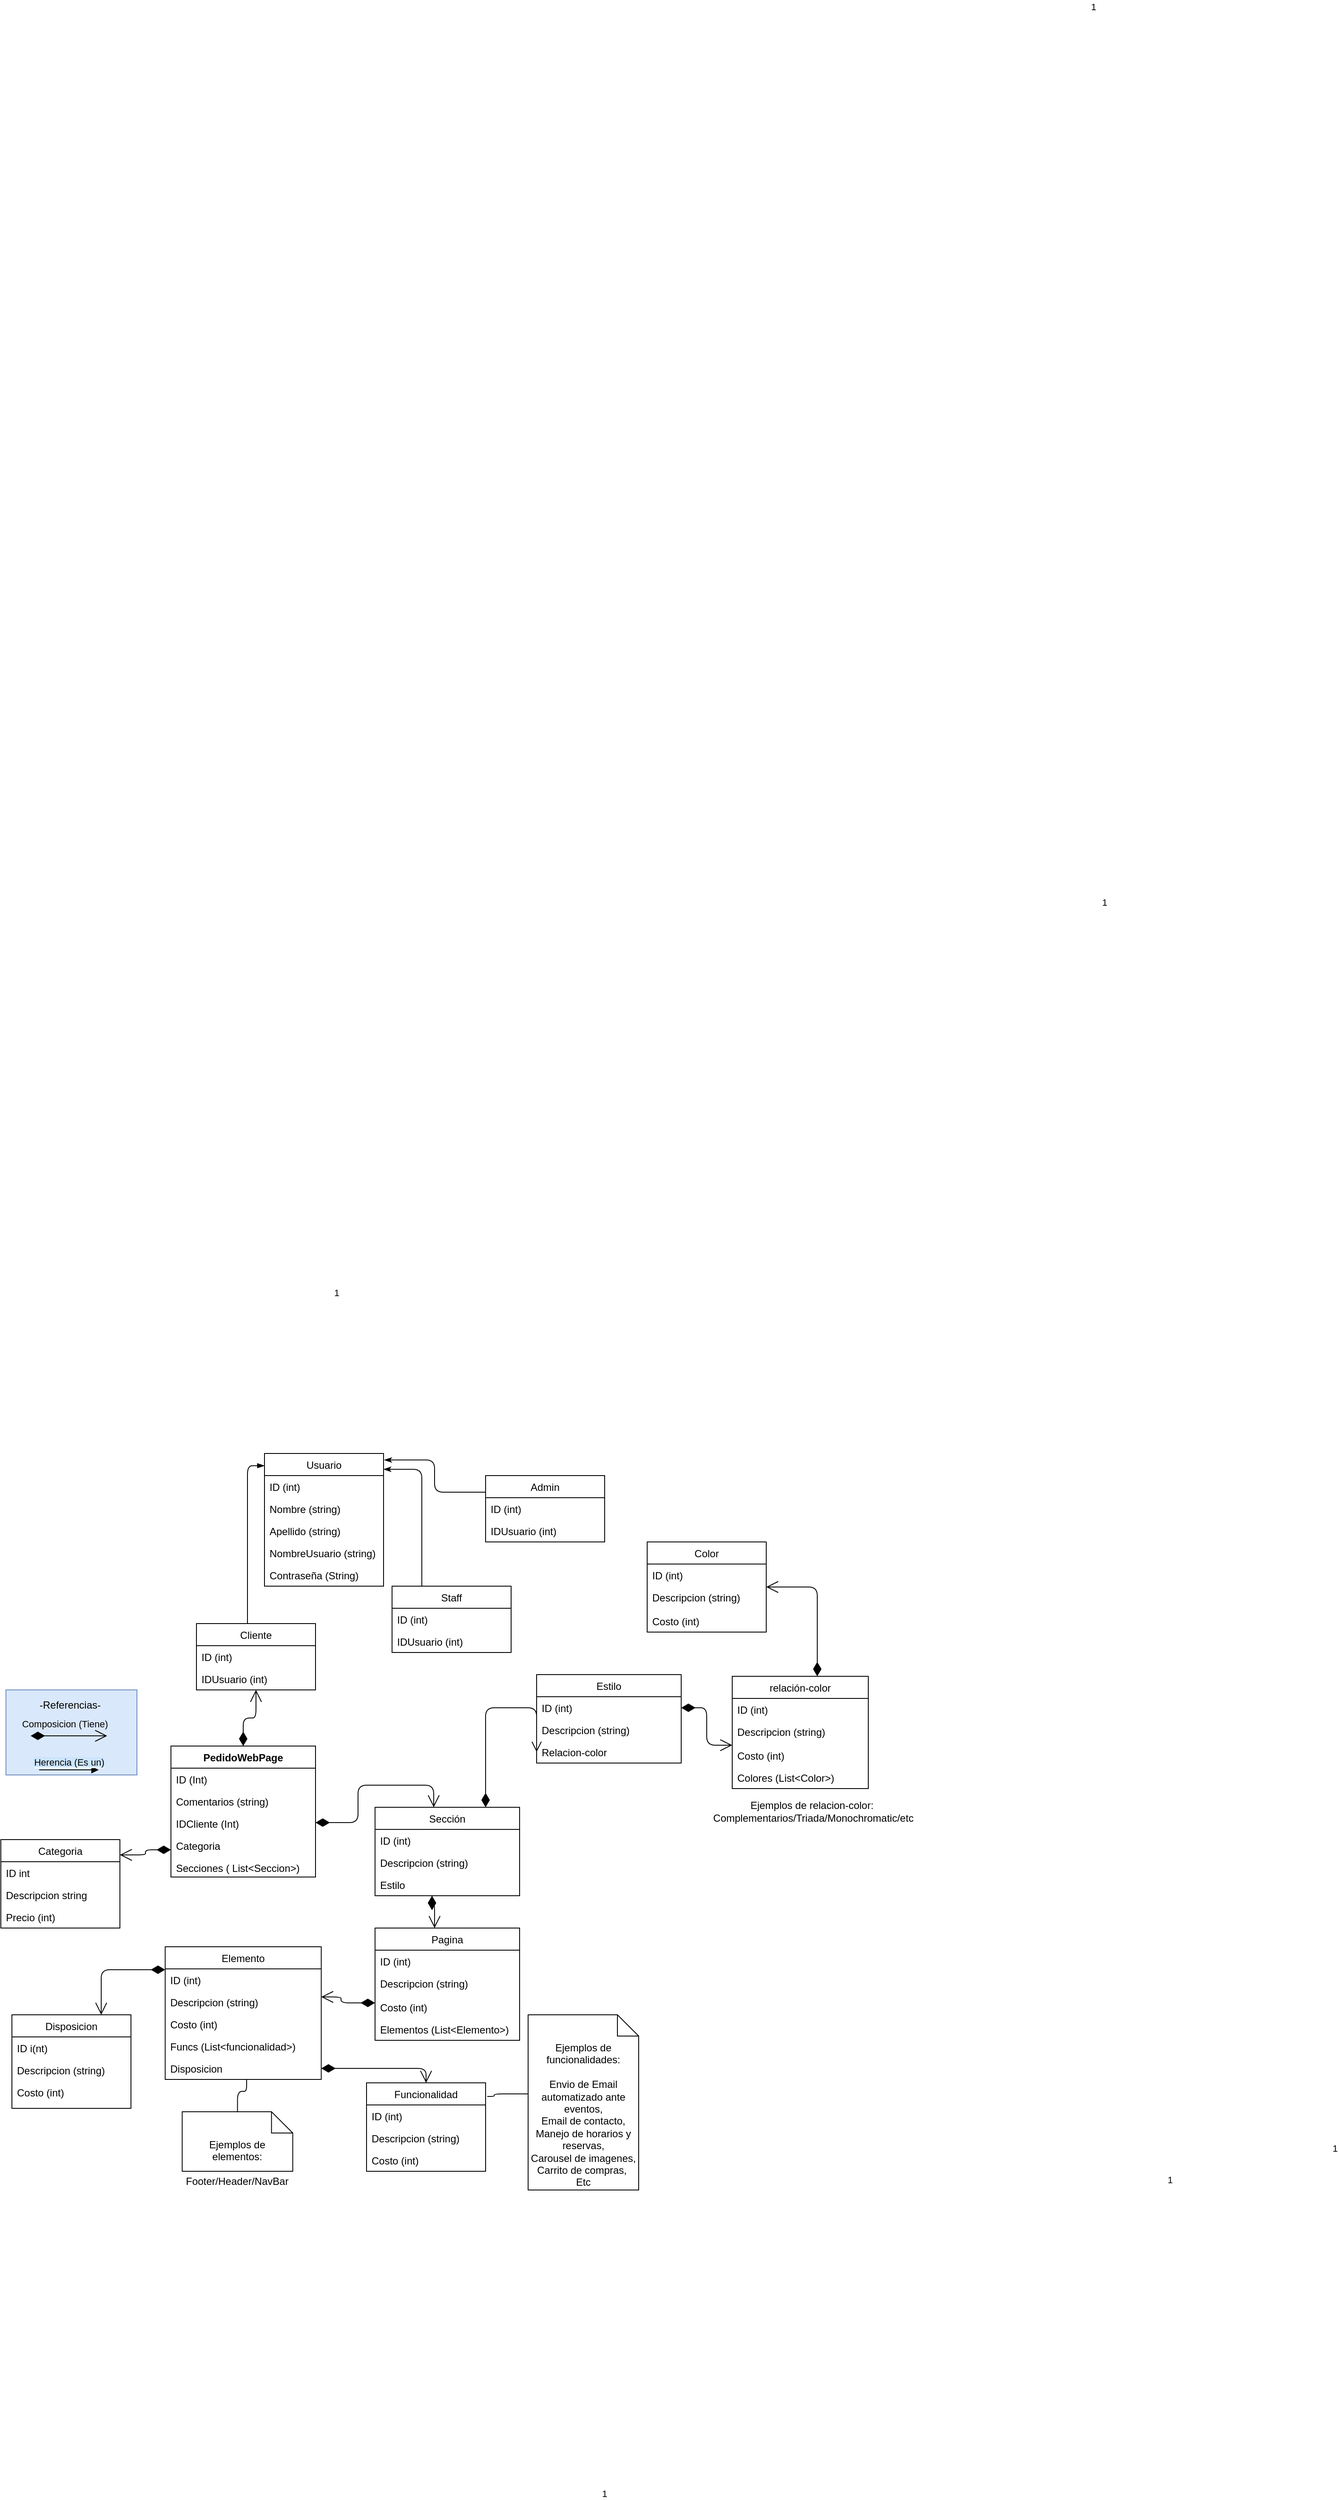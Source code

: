 <mxfile version="13.8.8" type="device" pages="2"><diagram id="vIYG2Fxx6F3eqHMiuBkE" name="Page-1"><mxGraphModel dx="2123" dy="3023" grid="1" gridSize="10" guides="1" tooltips="1" connect="1" arrows="1" fold="1" page="1" pageScale="1" pageWidth="827" pageHeight="1169" math="0" shadow="0"><root><mxCell id="0"/><mxCell id="1" parent="0"/><mxCell id="iHkyKrRg-yP8Q8fLfpzA-32" value="" style="html=1;fillColor=#dae8fc;strokeColor=#6c8ebf;" parent="1" vertex="1"><mxGeometry x="-224" y="28" width="154" height="100" as="geometry"/></mxCell><mxCell id="NEYaBUUp0sFS0tUPpVRK-43" value="Ejemplos de relacion-color:&amp;nbsp;&lt;br&gt;Complementarios/Triada/Monochromatic/etc" style="text;html=1;resizable=0;autosize=1;align=center;verticalAlign=middle;points=[];fillColor=none;strokeColor=none;rounded=0;" parent="1" vertex="1"><mxGeometry x="600" y="156" width="250" height="30" as="geometry"/></mxCell><mxCell id="NEYaBUUp0sFS0tUPpVRK-44" value="1" style="endArrow=open;html=1;endSize=12;startArrow=diamondThin;startSize=14;startFill=1;edgeStyle=orthogonalEdgeStyle;align=left;verticalAlign=bottom;" parent="1" source="NEYaBUUp0sFS0tUPpVRK-2" target="uo4EFMvPSz_pwG-1uHCR-4" edge="1"><mxGeometry x="-0.101" y="571" relative="1" as="geometry"><mxPoint x="210" y="60" as="sourcePoint"/><mxPoint x="370" y="60" as="targetPoint"/><Array as="points"><mxPoint x="190" y="184"/><mxPoint x="190" y="140"/><mxPoint x="279" y="140"/></Array><mxPoint x="-30" y="1" as="offset"/></mxGeometry></mxCell><mxCell id="NEYaBUUp0sFS0tUPpVRK-45" value="1" style="endArrow=open;html=1;endSize=12;startArrow=diamondThin;startSize=14;startFill=1;edgeStyle=orthogonalEdgeStyle;align=left;verticalAlign=bottom;" parent="1" source="NEYaBUUp0sFS0tUPpVRK-22" target="NEYaBUUp0sFS0tUPpVRK-46" edge="1"><mxGeometry x="1" y="-728" relative="1" as="geometry"><mxPoint x="540" y="50" as="sourcePoint"/><mxPoint x="660" y="50" as="targetPoint"/><Array as="points"><mxPoint x="600" y="49"/><mxPoint x="600" y="93"/></Array><mxPoint x="510" y="-208" as="offset"/></mxGeometry></mxCell><mxCell id="NEYaBUUp0sFS0tUPpVRK-46" value="relación-color" style="swimlane;fontStyle=0;childLayout=stackLayout;horizontal=1;startSize=26;fillColor=none;horizontalStack=0;resizeParent=1;resizeParentMax=0;resizeLast=0;collapsible=1;marginBottom=0;" parent="1" vertex="1"><mxGeometry x="630" y="12" width="160" height="132" as="geometry"/></mxCell><mxCell id="NEYaBUUp0sFS0tUPpVRK-47" value="ID (int)" style="text;strokeColor=none;fillColor=none;align=left;verticalAlign=top;spacingLeft=4;spacingRight=4;overflow=hidden;rotatable=0;points=[[0,0.5],[1,0.5]];portConstraint=eastwest;" parent="NEYaBUUp0sFS0tUPpVRK-46" vertex="1"><mxGeometry y="26" width="160" height="26" as="geometry"/></mxCell><mxCell id="NEYaBUUp0sFS0tUPpVRK-48" value="Descripcion (string)" style="text;strokeColor=none;fillColor=none;align=left;verticalAlign=top;spacingLeft=4;spacingRight=4;overflow=hidden;rotatable=0;points=[[0,0.5],[1,0.5]];portConstraint=eastwest;" parent="NEYaBUUp0sFS0tUPpVRK-46" vertex="1"><mxGeometry y="52" width="160" height="28" as="geometry"/></mxCell><mxCell id="NEYaBUUp0sFS0tUPpVRK-49" value="Costo (int)" style="text;strokeColor=none;fillColor=none;align=left;verticalAlign=top;spacingLeft=4;spacingRight=4;overflow=hidden;rotatable=0;points=[[0,0.5],[1,0.5]];portConstraint=eastwest;" parent="NEYaBUUp0sFS0tUPpVRK-46" vertex="1"><mxGeometry y="80" width="160" height="26" as="geometry"/></mxCell><mxCell id="NEYaBUUp0sFS0tUPpVRK-23" value="Colores (List&lt;Color&gt;)" style="text;strokeColor=none;fillColor=none;align=left;verticalAlign=top;spacingLeft=4;spacingRight=4;overflow=hidden;rotatable=0;points=[[0,0.5],[1,0.5]];portConstraint=eastwest;" parent="NEYaBUUp0sFS0tUPpVRK-46" vertex="1"><mxGeometry y="106" width="160" height="26" as="geometry"/></mxCell><mxCell id="NEYaBUUp0sFS0tUPpVRK-50" value="1" style="endArrow=open;html=1;endSize=12;startArrow=diamondThin;startSize=14;startFill=1;edgeStyle=orthogonalEdgeStyle;align=left;verticalAlign=bottom;entryX=0.75;entryY=0;entryDx=0;entryDy=0;" parent="1" source="iHkyKrRg-yP8Q8fLfpzA-3" target="NEYaBUUp0sFS0tUPpVRK-26" edge="1"><mxGeometry x="0.173" y="862" relative="1" as="geometry"><mxPoint x="-390" y="330" as="sourcePoint"/><mxPoint x="-110" y="390" as="targetPoint"/><Array as="points"><mxPoint x="-112" y="357"/></Array><mxPoint x="-560" y="-807" as="offset"/></mxGeometry></mxCell><mxCell id="NEYaBUUp0sFS0tUPpVRK-55" value="1" style="endArrow=open;html=1;endSize=12;startArrow=diamondThin;startSize=14;startFill=1;edgeStyle=orthogonalEdgeStyle;align=left;verticalAlign=bottom;" parent="1" source="NEYaBUUp0sFS0tUPpVRK-46" target="NEYaBUUp0sFS0tUPpVRK-51" edge="1"><mxGeometry x="1" y="-668" relative="1" as="geometry"><mxPoint x="530" y="20" as="sourcePoint"/><mxPoint x="660" y="20" as="targetPoint"/><Array as="points"><mxPoint x="730" y="-93"/></Array><mxPoint x="393" y="-128" as="offset"/></mxGeometry></mxCell><mxCell id="NEYaBUUp0sFS0tUPpVRK-62" value="1" style="endArrow=open;html=1;endSize=12;startArrow=diamondThin;startSize=14;startFill=1;edgeStyle=orthogonalEdgeStyle;align=left;verticalAlign=bottom;" parent="1" source="uo4EFMvPSz_pwG-1uHCR-4" target="NEYaBUUp0sFS0tUPpVRK-57" edge="1"><mxGeometry x="1" y="1088" relative="1" as="geometry"><mxPoint x="136" y="280" as="sourcePoint"/><mxPoint x="360" y="250" as="targetPoint"/><Array as="points"><mxPoint x="277" y="280"/><mxPoint x="280" y="280"/></Array><mxPoint x="-34" y="268" as="offset"/></mxGeometry></mxCell><mxCell id="NEYaBUUp0sFS0tUPpVRK-64" value="1" style="endArrow=open;html=1;endSize=12;startArrow=diamondThin;startSize=14;startFill=1;edgeStyle=orthogonalEdgeStyle;align=left;verticalAlign=bottom;entryX=1;entryY=0.173;entryDx=0;entryDy=0;entryPerimeter=0;" parent="1" source="NEYaBUUp0sFS0tUPpVRK-2" target="NEYaBUUp0sFS0tUPpVRK-7" edge="1"><mxGeometry x="1" y="-1147" relative="1" as="geometry"><mxPoint x="50" y="220" as="sourcePoint"/><mxPoint x="60" y="410" as="targetPoint"/><Array as="points"><mxPoint x="-60" y="216"/><mxPoint x="-60" y="222"/></Array><mxPoint x="1140" y="-1017" as="offset"/></mxGeometry></mxCell><mxCell id="iHkyKrRg-yP8Q8fLfpzA-25" style="edgeStyle=orthogonalEdgeStyle;rounded=1;orthogonalLoop=1;jettySize=auto;html=1;entryX=1.014;entryY=0.154;entryDx=0;entryDy=0;entryPerimeter=0;startArrow=none;startFill=0;startSize=14;endArrow=none;endFill=0;endSize=6;" parent="1" source="NEYaBUUp0sFS0tUPpVRK-68" target="NEYaBUUp0sFS0tUPpVRK-38" edge="1"><mxGeometry relative="1" as="geometry"><Array as="points"><mxPoint x="350" y="503"/><mxPoint x="350" y="506"/></Array></mxGeometry></mxCell><mxCell id="NEYaBUUp0sFS0tUPpVRK-68" value="&lt;span&gt;Ejemplos de funcionalidades:&lt;br&gt;&lt;/span&gt;&lt;br&gt;&lt;span&gt;Envio de Email automatizado ante eventos,&lt;/span&gt;&lt;br&gt;&lt;span&gt;Email de contacto,&lt;/span&gt;&lt;br&gt;&lt;span&gt;Manejo de horarios y reservas,&lt;/span&gt;&lt;br&gt;&lt;span&gt;Carousel de imagenes,&lt;/span&gt;&lt;br&gt;&lt;span&gt;Carrito de compras,&amp;nbsp;&lt;/span&gt;&lt;br&gt;&lt;span&gt;Etc&lt;/span&gt;" style="shape=note2;boundedLbl=1;whiteSpace=wrap;html=1;size=25;verticalAlign=top;align=center;" parent="1" vertex="1"><mxGeometry x="390" y="410" width="130" height="206" as="geometry"/></mxCell><mxCell id="NEYaBUUp0sFS0tUPpVRK-38" value="Funcionalidad" style="swimlane;fontStyle=0;childLayout=stackLayout;horizontal=1;startSize=26;fillColor=none;horizontalStack=0;resizeParent=1;resizeParentMax=0;resizeLast=0;collapsible=1;marginBottom=0;" parent="1" vertex="1"><mxGeometry x="200" y="490" width="140" height="104" as="geometry"/></mxCell><mxCell id="NEYaBUUp0sFS0tUPpVRK-39" value="ID (int)" style="text;strokeColor=none;fillColor=none;align=left;verticalAlign=top;spacingLeft=4;spacingRight=4;overflow=hidden;rotatable=0;points=[[0,0.5],[1,0.5]];portConstraint=eastwest;" parent="NEYaBUUp0sFS0tUPpVRK-38" vertex="1"><mxGeometry y="26" width="140" height="26" as="geometry"/></mxCell><mxCell id="NEYaBUUp0sFS0tUPpVRK-40" value="Descripcion (string)" style="text;strokeColor=none;fillColor=none;align=left;verticalAlign=top;spacingLeft=4;spacingRight=4;overflow=hidden;rotatable=0;points=[[0,0.5],[1,0.5]];portConstraint=eastwest;" parent="NEYaBUUp0sFS0tUPpVRK-38" vertex="1"><mxGeometry y="52" width="140" height="26" as="geometry"/></mxCell><mxCell id="NEYaBUUp0sFS0tUPpVRK-41" value="Costo (int)" style="text;strokeColor=none;fillColor=none;align=left;verticalAlign=top;spacingLeft=4;spacingRight=4;overflow=hidden;rotatable=0;points=[[0,0.5],[1,0.5]];portConstraint=eastwest;" parent="NEYaBUUp0sFS0tUPpVRK-38" vertex="1"><mxGeometry y="78" width="140" height="26" as="geometry"/></mxCell><mxCell id="iHkyKrRg-yP8Q8fLfpzA-2" style="edgeStyle=orthogonalEdgeStyle;rounded=1;orthogonalLoop=1;jettySize=auto;html=1;startArrow=diamondThin;startFill=1;endSize=12;startSize=14;endArrow=open;endFill=0;" parent="1" source="NEYaBUUp0sFS0tUPpVRK-57" target="iHkyKrRg-yP8Q8fLfpzA-3" edge="1"><mxGeometry relative="1" as="geometry"><mxPoint x="340" y="405" as="targetPoint"/><Array as="points"><mxPoint x="170" y="396"/><mxPoint x="170" y="389"/></Array></mxGeometry></mxCell><mxCell id="iHkyKrRg-yP8Q8fLfpzA-11" style="edgeStyle=orthogonalEdgeStyle;rounded=1;orthogonalLoop=1;jettySize=auto;html=1;startArrow=diamondThin;startFill=1;startSize=14;endArrow=open;endFill=0;endSize=12;exitX=1;exitY=0.5;exitDx=0;exitDy=0;" parent="1" source="NEYaBUUp0sFS0tUPpVRK-12" target="NEYaBUUp0sFS0tUPpVRK-38" edge="1"><mxGeometry relative="1" as="geometry"><mxPoint x="450" y="300" as="targetPoint"/><Array as="points"><mxPoint x="270" y="473"/></Array></mxGeometry></mxCell><mxCell id="iHkyKrRg-yP8Q8fLfpzA-10" style="edgeStyle=orthogonalEdgeStyle;rounded=1;orthogonalLoop=1;jettySize=auto;html=1;exitX=0.5;exitY=0;exitDx=0;exitDy=0;startArrow=none;startFill=0;startSize=14;endArrow=none;endFill=0;endSize=6;" parent="1" source="iHkyKrRg-yP8Q8fLfpzA-7" target="iHkyKrRg-yP8Q8fLfpzA-3" edge="1"><mxGeometry relative="1" as="geometry"><mxPoint x="372.25" y="672" as="targetPoint"/><Array as="points"><mxPoint x="48" y="500"/><mxPoint x="59" y="500"/></Array></mxGeometry></mxCell><mxCell id="iHkyKrRg-yP8Q8fLfpzA-7" value="&lt;span&gt;Ejemplos de elementos:&lt;br&gt;&lt;/span&gt;&lt;br&gt;Footer/Header/NavBar" style="shape=note2;boundedLbl=1;whiteSpace=wrap;html=1;size=25;verticalAlign=top;align=center;" parent="1" vertex="1"><mxGeometry x="-16.75" y="524" width="130" height="70" as="geometry"/></mxCell><mxCell id="iHkyKrRg-yP8Q8fLfpzA-24" style="edgeStyle=orthogonalEdgeStyle;rounded=1;orthogonalLoop=1;jettySize=auto;html=1;startArrow=none;startFill=0;startSize=14;endArrow=blockThin;endFill=1;endSize=6;entryX=0;entryY=0.092;entryDx=0;entryDy=0;entryPerimeter=0;" parent="1" source="iHkyKrRg-yP8Q8fLfpzA-14" target="iHkyKrRg-yP8Q8fLfpzA-19" edge="1"><mxGeometry relative="1" as="geometry"><mxPoint x="70" y="-200" as="targetPoint"/><Array as="points"><mxPoint x="60" y="-236"/></Array></mxGeometry></mxCell><mxCell id="NEYaBUUp0sFS0tUPpVRK-26" value="Disposicion" style="swimlane;fontStyle=0;childLayout=stackLayout;horizontal=1;startSize=26;fillColor=none;horizontalStack=0;resizeParent=1;resizeParentMax=0;resizeLast=0;collapsible=1;marginBottom=0;" parent="1" vertex="1"><mxGeometry x="-217" y="410" width="140" height="110" as="geometry"/></mxCell><mxCell id="NEYaBUUp0sFS0tUPpVRK-27" value="ID i(nt)" style="text;strokeColor=none;fillColor=none;align=left;verticalAlign=top;spacingLeft=4;spacingRight=4;overflow=hidden;rotatable=0;points=[[0,0.5],[1,0.5]];portConstraint=eastwest;" parent="NEYaBUUp0sFS0tUPpVRK-26" vertex="1"><mxGeometry y="26" width="140" height="26" as="geometry"/></mxCell><mxCell id="NEYaBUUp0sFS0tUPpVRK-28" value="Descripcion (string)" style="text;strokeColor=none;fillColor=none;align=left;verticalAlign=top;spacingLeft=4;spacingRight=4;overflow=hidden;rotatable=0;points=[[0,0.5],[1,0.5]];portConstraint=eastwest;" parent="NEYaBUUp0sFS0tUPpVRK-26" vertex="1"><mxGeometry y="52" width="140" height="26" as="geometry"/></mxCell><mxCell id="NEYaBUUp0sFS0tUPpVRK-29" value="Costo (int)" style="text;strokeColor=none;fillColor=none;align=left;verticalAlign=top;spacingLeft=4;spacingRight=4;overflow=hidden;rotatable=0;points=[[0,0.5],[1,0.5]];portConstraint=eastwest;" parent="NEYaBUUp0sFS0tUPpVRK-26" vertex="1"><mxGeometry y="78" width="140" height="32" as="geometry"/></mxCell><mxCell id="iHkyKrRg-yP8Q8fLfpzA-26" value="1" style="endArrow=open;html=1;endSize=12;startArrow=diamondThin;startSize=14;startFill=1;edgeStyle=orthogonalEdgeStyle;align=left;verticalAlign=bottom;" parent="1" edge="1"><mxGeometry x="1" y="-1071" relative="1" as="geometry"><mxPoint x="-195" y="82" as="sourcePoint"/><mxPoint x="-105" y="82" as="targetPoint"/><mxPoint x="580" y="-171" as="offset"/></mxGeometry></mxCell><mxCell id="iHkyKrRg-yP8Q8fLfpzA-27" value="&lt;span style=&quot;background-color: rgb(204 , 229 , 255)&quot;&gt;Herencia (Es un)&lt;/span&gt;" style="html=1;verticalAlign=bottom;endArrow=block;" parent="1" edge="1"><mxGeometry width="80" relative="1" as="geometry"><mxPoint x="-185" y="122" as="sourcePoint"/><mxPoint x="-115" y="122" as="targetPoint"/></mxGeometry></mxCell><mxCell id="iHkyKrRg-yP8Q8fLfpzA-31" value="&lt;p style=&quot;line-height: 0% ; font-size: 11px&quot;&gt;Composicion (Tiene)&lt;/p&gt;" style="text;html=1;resizable=0;autosize=1;align=center;verticalAlign=middle;points=[];fillColor=none;strokeColor=none;rounded=0;" parent="1" vertex="1"><mxGeometry x="-215" y="52" width="120" height="30" as="geometry"/></mxCell><mxCell id="iHkyKrRg-yP8Q8fLfpzA-34" value="-Referencias-" style="text;html=1;resizable=0;autosize=1;align=center;verticalAlign=middle;points=[];fillColor=none;strokeColor=none;rounded=0;" parent="1" vertex="1"><mxGeometry x="-194" y="36" width="90" height="20" as="geometry"/></mxCell><mxCell id="iHkyKrRg-yP8Q8fLfpzA-35" style="edgeStyle=orthogonalEdgeStyle;rounded=1;orthogonalLoop=1;jettySize=auto;html=1;startArrow=diamondThin;startFill=1;startSize=14;endArrow=open;endFill=0;endSize=12;" parent="1" source="NEYaBUUp0sFS0tUPpVRK-2" target="iHkyKrRg-yP8Q8fLfpzA-14" edge="1"><mxGeometry relative="1" as="geometry"/></mxCell><mxCell id="iHkyKrRg-yP8Q8fLfpzA-44" style="edgeStyle=orthogonalEdgeStyle;rounded=1;orthogonalLoop=1;jettySize=auto;html=1;startArrow=none;startFill=0;startSize=14;endArrow=classicThin;endFill=1;endSize=6;entryX=1;entryY=0.119;entryDx=0;entryDy=0;entryPerimeter=0;exitX=0.25;exitY=0;exitDx=0;exitDy=0;" parent="1" source="iHkyKrRg-yP8Q8fLfpzA-41" target="iHkyKrRg-yP8Q8fLfpzA-19" edge="1"><mxGeometry relative="1" as="geometry"><mxPoint x="190" y="-140" as="targetPoint"/></mxGeometry></mxCell><mxCell id="iHkyKrRg-yP8Q8fLfpzA-45" style="edgeStyle=orthogonalEdgeStyle;rounded=1;orthogonalLoop=1;jettySize=auto;html=1;startArrow=none;startFill=0;startSize=14;endArrow=classicThin;endFill=1;endSize=6;entryX=1.006;entryY=0.049;entryDx=0;entryDy=0;entryPerimeter=0;exitX=0;exitY=0.25;exitDx=0;exitDy=0;" parent="1" source="iHkyKrRg-yP8Q8fLfpzA-36" target="iHkyKrRg-yP8Q8fLfpzA-19" edge="1"><mxGeometry relative="1" as="geometry"><mxPoint x="284" y="-240" as="targetPoint"/><mxPoint x="343" y="-180" as="sourcePoint"/></mxGeometry></mxCell><mxCell id="iHkyKrRg-yP8Q8fLfpzA-14" value="Cliente" style="swimlane;fontStyle=0;childLayout=stackLayout;horizontal=1;startSize=26;fillColor=none;horizontalStack=0;resizeParent=1;resizeParentMax=0;resizeLast=0;collapsible=1;marginBottom=0;" parent="1" vertex="1"><mxGeometry y="-50" width="140" height="78" as="geometry"/></mxCell><mxCell id="iHkyKrRg-yP8Q8fLfpzA-15" value="ID (int)" style="text;strokeColor=none;fillColor=none;align=left;verticalAlign=top;spacingLeft=4;spacingRight=4;overflow=hidden;rotatable=0;points=[[0,0.5],[1,0.5]];portConstraint=eastwest;" parent="iHkyKrRg-yP8Q8fLfpzA-14" vertex="1"><mxGeometry y="26" width="140" height="26" as="geometry"/></mxCell><mxCell id="iHkyKrRg-yP8Q8fLfpzA-18" value="IDUsuario (int)" style="text;strokeColor=none;fillColor=none;align=left;verticalAlign=top;spacingLeft=4;spacingRight=4;overflow=hidden;rotatable=0;points=[[0,0.5],[1,0.5]];portConstraint=eastwest;" parent="iHkyKrRg-yP8Q8fLfpzA-14" vertex="1"><mxGeometry y="52" width="140" height="26" as="geometry"/></mxCell><mxCell id="iHkyKrRg-yP8Q8fLfpzA-19" value="Usuario" style="swimlane;fontStyle=0;childLayout=stackLayout;horizontal=1;startSize=26;fillColor=none;horizontalStack=0;resizeParent=1;resizeParentMax=0;resizeLast=0;collapsible=1;marginBottom=0;" parent="1" vertex="1"><mxGeometry x="80" y="-250" width="140" height="156" as="geometry"/></mxCell><mxCell id="iHkyKrRg-yP8Q8fLfpzA-20" value="ID (int)" style="text;strokeColor=none;fillColor=none;align=left;verticalAlign=top;spacingLeft=4;spacingRight=4;overflow=hidden;rotatable=0;points=[[0,0.5],[1,0.5]];portConstraint=eastwest;" parent="iHkyKrRg-yP8Q8fLfpzA-19" vertex="1"><mxGeometry y="26" width="140" height="26" as="geometry"/></mxCell><mxCell id="iHkyKrRg-yP8Q8fLfpzA-38" value="Nombre (string)" style="text;strokeColor=none;fillColor=none;align=left;verticalAlign=top;spacingLeft=4;spacingRight=4;overflow=hidden;rotatable=0;points=[[0,0.5],[1,0.5]];portConstraint=eastwest;" parent="iHkyKrRg-yP8Q8fLfpzA-19" vertex="1"><mxGeometry y="52" width="140" height="26" as="geometry"/></mxCell><mxCell id="iHkyKrRg-yP8Q8fLfpzA-39" value="Apellido (string)" style="text;strokeColor=none;fillColor=none;align=left;verticalAlign=top;spacingLeft=4;spacingRight=4;overflow=hidden;rotatable=0;points=[[0,0.5],[1,0.5]];portConstraint=eastwest;" parent="iHkyKrRg-yP8Q8fLfpzA-19" vertex="1"><mxGeometry y="78" width="140" height="26" as="geometry"/></mxCell><mxCell id="iHkyKrRg-yP8Q8fLfpzA-46" value="NombreUsuario (string)" style="text;strokeColor=none;fillColor=none;align=left;verticalAlign=top;spacingLeft=4;spacingRight=4;overflow=hidden;rotatable=0;points=[[0,0.5],[1,0.5]];portConstraint=eastwest;" parent="iHkyKrRg-yP8Q8fLfpzA-19" vertex="1"><mxGeometry y="104" width="140" height="26" as="geometry"/></mxCell><mxCell id="iHkyKrRg-yP8Q8fLfpzA-47" value="Contraseña (String)" style="text;strokeColor=none;fillColor=none;align=left;verticalAlign=top;spacingLeft=4;spacingRight=4;overflow=hidden;rotatable=0;points=[[0,0.5],[1,0.5]];portConstraint=eastwest;" parent="iHkyKrRg-yP8Q8fLfpzA-19" vertex="1"><mxGeometry y="130" width="140" height="26" as="geometry"/></mxCell><mxCell id="iHkyKrRg-yP8Q8fLfpzA-36" value="Admin" style="swimlane;fontStyle=0;childLayout=stackLayout;horizontal=1;startSize=26;fillColor=none;horizontalStack=0;resizeParent=1;resizeParentMax=0;resizeLast=0;collapsible=1;marginBottom=0;" parent="1" vertex="1"><mxGeometry x="340" y="-224" width="140" height="78" as="geometry"/></mxCell><mxCell id="iHkyKrRg-yP8Q8fLfpzA-37" value="ID (int)" style="text;strokeColor=none;fillColor=none;align=left;verticalAlign=top;spacingLeft=4;spacingRight=4;overflow=hidden;rotatable=0;points=[[0,0.5],[1,0.5]];portConstraint=eastwest;" parent="iHkyKrRg-yP8Q8fLfpzA-36" vertex="1"><mxGeometry y="26" width="140" height="26" as="geometry"/></mxCell><mxCell id="iHkyKrRg-yP8Q8fLfpzA-40" value="IDUsuario (int)" style="text;strokeColor=none;fillColor=none;align=left;verticalAlign=top;spacingLeft=4;spacingRight=4;overflow=hidden;rotatable=0;points=[[0,0.5],[1,0.5]];portConstraint=eastwest;" parent="iHkyKrRg-yP8Q8fLfpzA-36" vertex="1"><mxGeometry y="52" width="140" height="26" as="geometry"/></mxCell><mxCell id="iHkyKrRg-yP8Q8fLfpzA-41" value="Staff" style="swimlane;fontStyle=0;childLayout=stackLayout;horizontal=1;startSize=26;fillColor=none;horizontalStack=0;resizeParent=1;resizeParentMax=0;resizeLast=0;collapsible=1;marginBottom=0;" parent="1" vertex="1"><mxGeometry x="230" y="-94" width="140" height="78" as="geometry"/></mxCell><mxCell id="iHkyKrRg-yP8Q8fLfpzA-42" value="ID (int)" style="text;strokeColor=none;fillColor=none;align=left;verticalAlign=top;spacingLeft=4;spacingRight=4;overflow=hidden;rotatable=0;points=[[0,0.5],[1,0.5]];portConstraint=eastwest;" parent="iHkyKrRg-yP8Q8fLfpzA-41" vertex="1"><mxGeometry y="26" width="140" height="26" as="geometry"/></mxCell><mxCell id="iHkyKrRg-yP8Q8fLfpzA-43" value="IDUsuario (int)" style="text;strokeColor=none;fillColor=none;align=left;verticalAlign=top;spacingLeft=4;spacingRight=4;overflow=hidden;rotatable=0;points=[[0,0.5],[1,0.5]];portConstraint=eastwest;" parent="iHkyKrRg-yP8Q8fLfpzA-41" vertex="1"><mxGeometry y="52" width="140" height="26" as="geometry"/></mxCell><mxCell id="uo4EFMvPSz_pwG-1uHCR-8" style="edgeStyle=orthogonalEdgeStyle;rounded=1;orthogonalLoop=1;jettySize=auto;html=1;startArrow=open;startFill=0;startSize=10;endArrow=diamondThin;endFill=1;endSize=14;exitX=0;exitY=0.5;exitDx=0;exitDy=0;" parent="1" source="NEYaBUUp0sFS0tUPpVRK-24" target="uo4EFMvPSz_pwG-1uHCR-4" edge="1"><mxGeometry relative="1" as="geometry"><Array as="points"><mxPoint x="340" y="49"/></Array></mxGeometry></mxCell><mxCell id="NEYaBUUp0sFS0tUPpVRK-7" value="Categoria" style="swimlane;fontStyle=0;childLayout=stackLayout;horizontal=1;startSize=26;fillColor=none;horizontalStack=0;resizeParent=1;resizeParentMax=0;resizeLast=0;collapsible=1;marginBottom=0;" parent="1" vertex="1"><mxGeometry x="-230" y="204" width="140" height="104" as="geometry"/></mxCell><mxCell id="NEYaBUUp0sFS0tUPpVRK-8" value="ID int" style="text;strokeColor=none;fillColor=none;align=left;verticalAlign=top;spacingLeft=4;spacingRight=4;overflow=hidden;rotatable=0;points=[[0,0.5],[1,0.5]];portConstraint=eastwest;" parent="NEYaBUUp0sFS0tUPpVRK-7" vertex="1"><mxGeometry y="26" width="140" height="26" as="geometry"/></mxCell><mxCell id="NEYaBUUp0sFS0tUPpVRK-9" value="Descripcion string" style="text;strokeColor=none;fillColor=none;align=left;verticalAlign=top;spacingLeft=4;spacingRight=4;overflow=hidden;rotatable=0;points=[[0,0.5],[1,0.5]];portConstraint=eastwest;" parent="NEYaBUUp0sFS0tUPpVRK-7" vertex="1"><mxGeometry y="52" width="140" height="26" as="geometry"/></mxCell><mxCell id="NEYaBUUp0sFS0tUPpVRK-65" value="Precio (int)" style="text;strokeColor=none;fillColor=none;align=left;verticalAlign=top;spacingLeft=4;spacingRight=4;overflow=hidden;rotatable=0;points=[[0,0.5],[1,0.5]];portConstraint=eastwest;" parent="NEYaBUUp0sFS0tUPpVRK-7" vertex="1"><mxGeometry y="78" width="140" height="26" as="geometry"/></mxCell><mxCell id="NEYaBUUp0sFS0tUPpVRK-57" value="Pagina" style="swimlane;fontStyle=0;childLayout=stackLayout;horizontal=1;startSize=26;fillColor=none;horizontalStack=0;resizeParent=1;resizeParentMax=0;resizeLast=0;collapsible=1;marginBottom=0;" parent="1" vertex="1"><mxGeometry x="210" y="308" width="170" height="132" as="geometry"/></mxCell><mxCell id="NEYaBUUp0sFS0tUPpVRK-58" value="ID (int)" style="text;strokeColor=none;fillColor=none;align=left;verticalAlign=top;spacingLeft=4;spacingRight=4;overflow=hidden;rotatable=0;points=[[0,0.5],[1,0.5]];portConstraint=eastwest;" parent="NEYaBUUp0sFS0tUPpVRK-57" vertex="1"><mxGeometry y="26" width="170" height="26" as="geometry"/></mxCell><mxCell id="NEYaBUUp0sFS0tUPpVRK-59" value="Descripcion (string)" style="text;strokeColor=none;fillColor=none;align=left;verticalAlign=top;spacingLeft=4;spacingRight=4;overflow=hidden;rotatable=0;points=[[0,0.5],[1,0.5]];portConstraint=eastwest;" parent="NEYaBUUp0sFS0tUPpVRK-57" vertex="1"><mxGeometry y="52" width="170" height="28" as="geometry"/></mxCell><mxCell id="NEYaBUUp0sFS0tUPpVRK-60" value="Costo (int)" style="text;strokeColor=none;fillColor=none;align=left;verticalAlign=top;spacingLeft=4;spacingRight=4;overflow=hidden;rotatable=0;points=[[0,0.5],[1,0.5]];portConstraint=eastwest;" parent="NEYaBUUp0sFS0tUPpVRK-57" vertex="1"><mxGeometry y="80" width="170" height="26" as="geometry"/></mxCell><mxCell id="iHkyKrRg-yP8Q8fLfpzA-1" value="Elementos (List&lt;Elemento&gt;)" style="text;strokeColor=none;fillColor=none;align=left;verticalAlign=top;spacingLeft=4;spacingRight=4;overflow=hidden;rotatable=0;points=[[0,0.5],[1,0.5]];portConstraint=eastwest;" parent="NEYaBUUp0sFS0tUPpVRK-57" vertex="1"><mxGeometry y="106" width="170" height="26" as="geometry"/></mxCell><mxCell id="NEYaBUUp0sFS0tUPpVRK-2" value="PedidoWebPage" style="swimlane;fontStyle=1;align=center;verticalAlign=top;childLayout=stackLayout;horizontal=1;startSize=26;horizontalStack=0;resizeParent=1;resizeParentMax=0;resizeLast=0;collapsible=1;marginBottom=0;" parent="1" vertex="1"><mxGeometry x="-30" y="94" width="170" height="154" as="geometry"><mxRectangle x="50" y="40" width="130" height="26" as="alternateBounds"/></mxGeometry></mxCell><mxCell id="NEYaBUUp0sFS0tUPpVRK-15" value="ID (Int)" style="text;strokeColor=none;fillColor=none;align=left;verticalAlign=top;spacingLeft=4;spacingRight=4;overflow=hidden;rotatable=0;points=[[0,0.5],[1,0.5]];portConstraint=eastwest;" parent="NEYaBUUp0sFS0tUPpVRK-2" vertex="1"><mxGeometry y="26" width="170" height="26" as="geometry"/></mxCell><mxCell id="NEYaBUUp0sFS0tUPpVRK-14" value="Comentarios (string)" style="text;strokeColor=none;fillColor=none;align=left;verticalAlign=top;spacingLeft=4;spacingRight=4;overflow=hidden;rotatable=0;points=[[0,0.5],[1,0.5]];portConstraint=eastwest;" parent="NEYaBUUp0sFS0tUPpVRK-2" vertex="1"><mxGeometry y="52" width="170" height="26" as="geometry"/></mxCell><mxCell id="iHkyKrRg-yP8Q8fLfpzA-13" value="IDCliente (Int)" style="text;strokeColor=none;fillColor=none;align=left;verticalAlign=top;spacingLeft=4;spacingRight=4;overflow=hidden;rotatable=0;points=[[0,0.5],[1,0.5]];portConstraint=eastwest;" parent="NEYaBUUp0sFS0tUPpVRK-2" vertex="1"><mxGeometry y="78" width="170" height="26" as="geometry"/></mxCell><mxCell id="NEYaBUUp0sFS0tUPpVRK-17" value="Categoria" style="text;strokeColor=none;fillColor=none;align=left;verticalAlign=top;spacingLeft=4;spacingRight=4;overflow=hidden;rotatable=0;points=[[0,0.5],[1,0.5]];portConstraint=eastwest;" parent="NEYaBUUp0sFS0tUPpVRK-2" vertex="1"><mxGeometry y="104" width="170" height="26" as="geometry"/></mxCell><mxCell id="NEYaBUUp0sFS0tUPpVRK-3" value="Secciones ( List&lt;Seccion&gt;)" style="text;strokeColor=none;fillColor=none;align=left;verticalAlign=top;spacingLeft=4;spacingRight=4;overflow=hidden;rotatable=0;points=[[0,0.5],[1,0.5]];portConstraint=eastwest;" parent="NEYaBUUp0sFS0tUPpVRK-2" vertex="1"><mxGeometry y="130" width="170" height="24" as="geometry"/></mxCell><mxCell id="uo4EFMvPSz_pwG-1uHCR-4" value="Sección" style="swimlane;fontStyle=0;childLayout=stackLayout;horizontal=1;startSize=26;fillColor=none;horizontalStack=0;resizeParent=1;resizeParentMax=0;resizeLast=0;collapsible=1;marginBottom=0;" parent="1" vertex="1"><mxGeometry x="210" y="166" width="170" height="104" as="geometry"/></mxCell><mxCell id="uo4EFMvPSz_pwG-1uHCR-6" value="ID (int)" style="text;strokeColor=none;fillColor=none;align=left;verticalAlign=top;spacingLeft=4;spacingRight=4;overflow=hidden;rotatable=0;points=[[0,0.5],[1,0.5]];portConstraint=eastwest;" parent="uo4EFMvPSz_pwG-1uHCR-4" vertex="1"><mxGeometry y="26" width="170" height="26" as="geometry"/></mxCell><mxCell id="uo4EFMvPSz_pwG-1uHCR-7" value="Descripcion (string)" style="text;strokeColor=none;fillColor=none;align=left;verticalAlign=top;spacingLeft=4;spacingRight=4;overflow=hidden;rotatable=0;points=[[0,0.5],[1,0.5]];portConstraint=eastwest;" parent="uo4EFMvPSz_pwG-1uHCR-4" vertex="1"><mxGeometry y="52" width="170" height="26" as="geometry"/></mxCell><mxCell id="NEYaBUUp0sFS0tUPpVRK-11" value="Estilo" style="text;strokeColor=none;fillColor=none;align=left;verticalAlign=top;spacingLeft=4;spacingRight=4;overflow=hidden;rotatable=0;points=[[0,0.5],[1,0.5]];portConstraint=eastwest;" parent="uo4EFMvPSz_pwG-1uHCR-4" vertex="1"><mxGeometry y="78" width="170" height="26" as="geometry"/></mxCell><mxCell id="NEYaBUUp0sFS0tUPpVRK-22" value="Estilo" style="swimlane;fontStyle=0;childLayout=stackLayout;horizontal=1;startSize=26;fillColor=none;horizontalStack=0;resizeParent=1;resizeParentMax=0;resizeLast=0;collapsible=1;marginBottom=0;" parent="1" vertex="1"><mxGeometry x="400" y="10" width="170" height="104" as="geometry"/></mxCell><mxCell id="821GplbFn1s3iD7dHilZ-1" value="ID (int)" style="text;strokeColor=none;fillColor=none;align=left;verticalAlign=top;spacingLeft=4;spacingRight=4;overflow=hidden;rotatable=0;points=[[0,0.5],[1,0.5]];portConstraint=eastwest;" parent="NEYaBUUp0sFS0tUPpVRK-22" vertex="1"><mxGeometry y="26" width="170" height="26" as="geometry"/></mxCell><mxCell id="821GplbFn1s3iD7dHilZ-2" value="Descripcion (string)" style="text;strokeColor=none;fillColor=none;align=left;verticalAlign=top;spacingLeft=4;spacingRight=4;overflow=hidden;rotatable=0;points=[[0,0.5],[1,0.5]];portConstraint=eastwest;" parent="NEYaBUUp0sFS0tUPpVRK-22" vertex="1"><mxGeometry y="52" width="170" height="26" as="geometry"/></mxCell><mxCell id="NEYaBUUp0sFS0tUPpVRK-24" value="Relacion-color" style="text;strokeColor=none;fillColor=none;align=left;verticalAlign=top;spacingLeft=4;spacingRight=4;overflow=hidden;rotatable=0;points=[[0,0.5],[1,0.5]];portConstraint=eastwest;" parent="NEYaBUUp0sFS0tUPpVRK-22" vertex="1"><mxGeometry y="78" width="170" height="26" as="geometry"/></mxCell><mxCell id="NEYaBUUp0sFS0tUPpVRK-51" value="Color" style="swimlane;fontStyle=0;childLayout=stackLayout;horizontal=1;startSize=26;fillColor=none;horizontalStack=0;resizeParent=1;resizeParentMax=0;resizeLast=0;collapsible=1;marginBottom=0;" parent="1" vertex="1"><mxGeometry x="530" y="-146" width="140" height="106" as="geometry"/></mxCell><mxCell id="NEYaBUUp0sFS0tUPpVRK-52" value="ID (int)" style="text;strokeColor=none;fillColor=none;align=left;verticalAlign=top;spacingLeft=4;spacingRight=4;overflow=hidden;rotatable=0;points=[[0,0.5],[1,0.5]];portConstraint=eastwest;" parent="NEYaBUUp0sFS0tUPpVRK-51" vertex="1"><mxGeometry y="26" width="140" height="26" as="geometry"/></mxCell><mxCell id="NEYaBUUp0sFS0tUPpVRK-53" value="Descripcion (string)" style="text;strokeColor=none;fillColor=none;align=left;verticalAlign=top;spacingLeft=4;spacingRight=4;overflow=hidden;rotatable=0;points=[[0,0.5],[1,0.5]];portConstraint=eastwest;" parent="NEYaBUUp0sFS0tUPpVRK-51" vertex="1"><mxGeometry y="52" width="140" height="28" as="geometry"/></mxCell><mxCell id="NEYaBUUp0sFS0tUPpVRK-54" value="Costo (int)" style="text;strokeColor=none;fillColor=none;align=left;verticalAlign=top;spacingLeft=4;spacingRight=4;overflow=hidden;rotatable=0;points=[[0,0.5],[1,0.5]];portConstraint=eastwest;" parent="NEYaBUUp0sFS0tUPpVRK-51" vertex="1"><mxGeometry y="80" width="140" height="26" as="geometry"/></mxCell><mxCell id="iHkyKrRg-yP8Q8fLfpzA-3" value="Elemento" style="swimlane;fontStyle=0;childLayout=stackLayout;horizontal=1;startSize=26;fillColor=none;horizontalStack=0;resizeParent=1;resizeParentMax=0;resizeLast=0;collapsible=1;marginBottom=0;" parent="1" vertex="1"><mxGeometry x="-36.75" y="330" width="183.5" height="156" as="geometry"/></mxCell><mxCell id="iHkyKrRg-yP8Q8fLfpzA-4" value="ID (int)" style="text;strokeColor=none;fillColor=none;align=left;verticalAlign=top;spacingLeft=4;spacingRight=4;overflow=hidden;rotatable=0;points=[[0,0.5],[1,0.5]];portConstraint=eastwest;" parent="iHkyKrRg-yP8Q8fLfpzA-3" vertex="1"><mxGeometry y="26" width="183.5" height="26" as="geometry"/></mxCell><mxCell id="iHkyKrRg-yP8Q8fLfpzA-5" value="Descripcion (string)" style="text;strokeColor=none;fillColor=none;align=left;verticalAlign=top;spacingLeft=4;spacingRight=4;overflow=hidden;rotatable=0;points=[[0,0.5],[1,0.5]];portConstraint=eastwest;" parent="iHkyKrRg-yP8Q8fLfpzA-3" vertex="1"><mxGeometry y="52" width="183.5" height="26" as="geometry"/></mxCell><mxCell id="iHkyKrRg-yP8Q8fLfpzA-6" value="Costo (int)" style="text;strokeColor=none;fillColor=none;align=left;verticalAlign=top;spacingLeft=4;spacingRight=4;overflow=hidden;rotatable=0;points=[[0,0.5],[1,0.5]];portConstraint=eastwest;" parent="iHkyKrRg-yP8Q8fLfpzA-3" vertex="1"><mxGeometry y="78" width="183.5" height="26" as="geometry"/></mxCell><mxCell id="iHkyKrRg-yP8Q8fLfpzA-12" value="Funcs (List&lt;funcionalidad&gt;)" style="text;strokeColor=none;fillColor=none;align=left;verticalAlign=top;spacingLeft=4;spacingRight=4;overflow=hidden;rotatable=0;points=[[0,0.5],[1,0.5]];portConstraint=eastwest;" parent="iHkyKrRg-yP8Q8fLfpzA-3" vertex="1"><mxGeometry y="104" width="183.5" height="26" as="geometry"/></mxCell><mxCell id="NEYaBUUp0sFS0tUPpVRK-12" value="Disposicion" style="text;strokeColor=none;fillColor=none;align=left;verticalAlign=top;spacingLeft=4;spacingRight=4;overflow=hidden;rotatable=0;points=[[0,0.5],[1,0.5]];portConstraint=eastwest;" parent="iHkyKrRg-yP8Q8fLfpzA-3" vertex="1"><mxGeometry y="130" width="183.5" height="26" as="geometry"/></mxCell></root></mxGraphModel></diagram><diagram id="LwEKwLbgbpksY7krcVM1" name="Page-2"><mxGraphModel dx="419" dy="822" grid="1" gridSize="10" guides="1" tooltips="1" connect="1" arrows="1" fold="1" page="1" pageScale="1" pageWidth="850" pageHeight="1100" math="0" shadow="0"><root><mxCell id="wxgfHv1V1WhHTGUcW_lo-0"/><mxCell id="wxgfHv1V1WhHTGUcW_lo-1" parent="wxgfHv1V1WhHTGUcW_lo-0"/></root></mxGraphModel></diagram></mxfile>